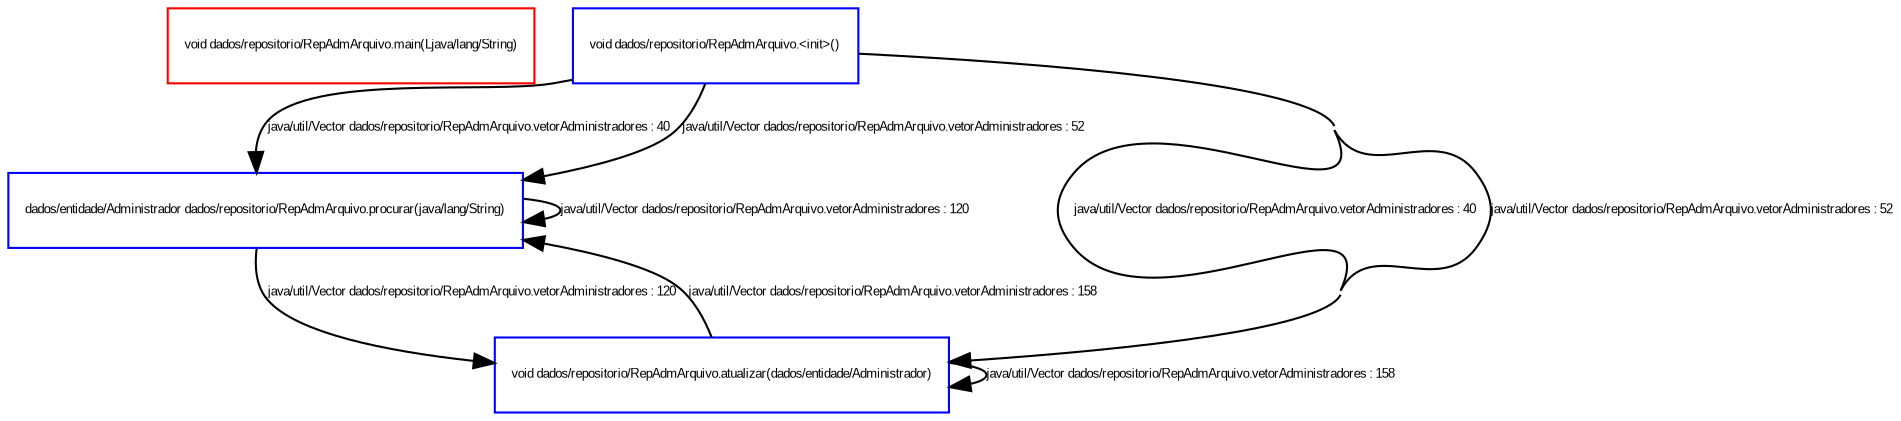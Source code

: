 digraph "DirectedGraph" {
 graph [concentrate = true];
 center=true;
 fontsize=6;
 node [ color=blue,shape="box"fontsize=6,fontcolor=black,fontname=Arial];
 edge [ color=black,fontsize=6,fontcolor=black,fontname=Arial];
"void dados/repositorio/RepAdmArquivo.main(Ljava/lang/String)"[color="red", fontsize="6", fontname="Arial"];
"dados/entidade/Administrador dados/repositorio/RepAdmArquivo.procurar(java/lang/String)" -> "dados/entidade/Administrador dados/repositorio/RepAdmArquivo.procurar(java/lang/String)" [label="java/util/Vector dados/repositorio/RepAdmArquivo.vetorAdministradores : 120" ]
"dados/entidade/Administrador dados/repositorio/RepAdmArquivo.procurar(java/lang/String)" -> "void dados/repositorio/RepAdmArquivo.atualizar(dados/entidade/Administrador)" [label="java/util/Vector dados/repositorio/RepAdmArquivo.vetorAdministradores : 120" ]
"void dados/repositorio/RepAdmArquivo.<init>()" -> "dados/entidade/Administrador dados/repositorio/RepAdmArquivo.procurar(java/lang/String)" [label="java/util/Vector dados/repositorio/RepAdmArquivo.vetorAdministradores : 40" ]
"void dados/repositorio/RepAdmArquivo.<init>()" -> "dados/entidade/Administrador dados/repositorio/RepAdmArquivo.procurar(java/lang/String)" [label="java/util/Vector dados/repositorio/RepAdmArquivo.vetorAdministradores : 52" ]
"void dados/repositorio/RepAdmArquivo.<init>()" -> "void dados/repositorio/RepAdmArquivo.atualizar(dados/entidade/Administrador)" [label="java/util/Vector dados/repositorio/RepAdmArquivo.vetorAdministradores : 40" ]
"void dados/repositorio/RepAdmArquivo.<init>()" -> "void dados/repositorio/RepAdmArquivo.atualizar(dados/entidade/Administrador)" [label="java/util/Vector dados/repositorio/RepAdmArquivo.vetorAdministradores : 52" ]
"void dados/repositorio/RepAdmArquivo.atualizar(dados/entidade/Administrador)" -> "dados/entidade/Administrador dados/repositorio/RepAdmArquivo.procurar(java/lang/String)" [label="java/util/Vector dados/repositorio/RepAdmArquivo.vetorAdministradores : 158" ]
"void dados/repositorio/RepAdmArquivo.atualizar(dados/entidade/Administrador)" -> "void dados/repositorio/RepAdmArquivo.atualizar(dados/entidade/Administrador)" [label="java/util/Vector dados/repositorio/RepAdmArquivo.vetorAdministradores : 158" ]
}
